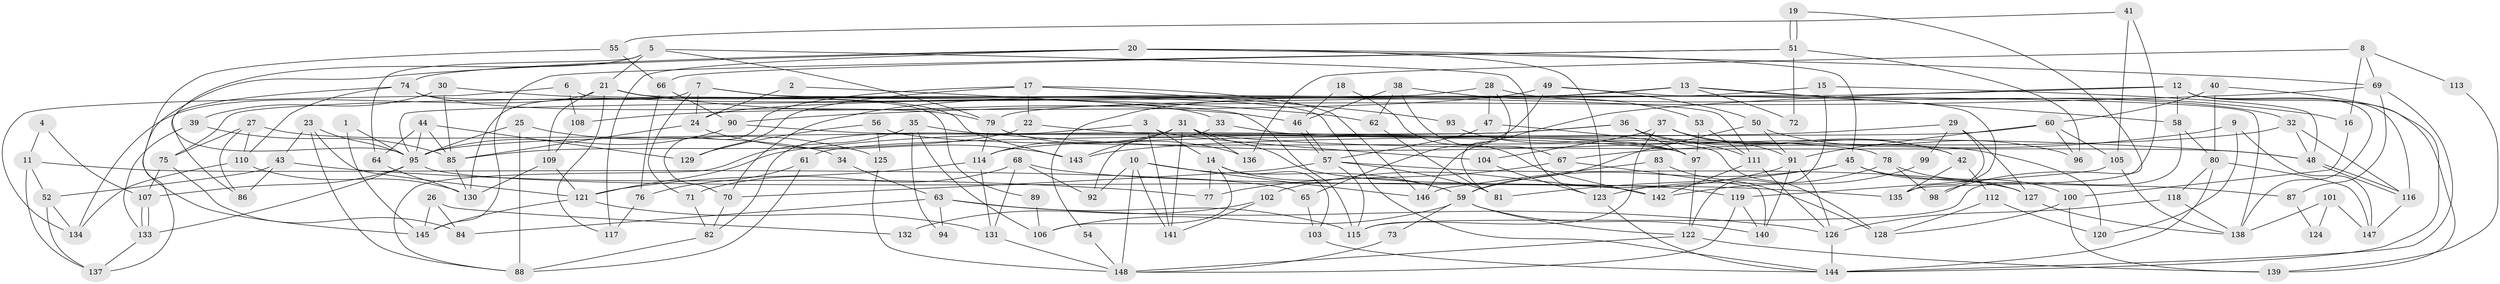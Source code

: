 // Generated by graph-tools (version 1.1) at 2025/14/03/09/25 04:14:57]
// undirected, 148 vertices, 296 edges
graph export_dot {
graph [start="1"]
  node [color=gray90,style=filled];
  1;
  2;
  3;
  4;
  5;
  6;
  7;
  8;
  9;
  10;
  11;
  12;
  13;
  14;
  15;
  16;
  17;
  18;
  19;
  20;
  21;
  22;
  23;
  24;
  25;
  26;
  27;
  28;
  29;
  30;
  31;
  32;
  33;
  34;
  35;
  36;
  37;
  38;
  39;
  40;
  41;
  42;
  43;
  44;
  45;
  46;
  47;
  48;
  49;
  50;
  51;
  52;
  53;
  54;
  55;
  56;
  57;
  58;
  59;
  60;
  61;
  62;
  63;
  64;
  65;
  66;
  67;
  68;
  69;
  70;
  71;
  72;
  73;
  74;
  75;
  76;
  77;
  78;
  79;
  80;
  81;
  82;
  83;
  84;
  85;
  86;
  87;
  88;
  89;
  90;
  91;
  92;
  93;
  94;
  95;
  96;
  97;
  98;
  99;
  100;
  101;
  102;
  103;
  104;
  105;
  106;
  107;
  108;
  109;
  110;
  111;
  112;
  113;
  114;
  115;
  116;
  117;
  118;
  119;
  120;
  121;
  122;
  123;
  124;
  125;
  126;
  127;
  128;
  129;
  130;
  131;
  132;
  133;
  134;
  135;
  136;
  137;
  138;
  139;
  140;
  141;
  142;
  143;
  144;
  145;
  146;
  147;
  148;
  1 -- 95;
  1 -- 145;
  2 -- 115;
  2 -- 24;
  3 -- 104;
  3 -- 82;
  3 -- 14;
  3 -- 141;
  4 -- 107;
  4 -- 11;
  5 -- 21;
  5 -- 64;
  5 -- 79;
  5 -- 95;
  5 -- 123;
  6 -- 134;
  6 -- 138;
  6 -- 108;
  7 -- 24;
  7 -- 144;
  7 -- 33;
  7 -- 71;
  7 -- 130;
  8 -- 69;
  8 -- 136;
  8 -- 16;
  8 -- 113;
  9 -- 147;
  9 -- 120;
  9 -- 67;
  10 -- 141;
  10 -- 59;
  10 -- 92;
  10 -- 146;
  10 -- 148;
  11 -- 52;
  11 -- 137;
  11 -- 65;
  12 -- 139;
  12 -- 95;
  12 -- 58;
  12 -- 116;
  12 -- 138;
  12 -- 146;
  13 -- 70;
  13 -- 24;
  13 -- 16;
  13 -- 54;
  13 -- 58;
  13 -- 72;
  14 -- 59;
  14 -- 77;
  14 -- 103;
  14 -- 106;
  15 -- 48;
  15 -- 79;
  15 -- 122;
  16 -- 100;
  17 -- 22;
  17 -- 146;
  17 -- 70;
  17 -- 93;
  17 -- 129;
  18 -- 142;
  18 -- 46;
  19 -- 98;
  19 -- 51;
  19 -- 51;
  20 -- 74;
  20 -- 123;
  20 -- 45;
  20 -- 69;
  20 -- 117;
  20 -- 137;
  21 -- 109;
  21 -- 111;
  21 -- 46;
  21 -- 117;
  21 -- 134;
  21 -- 143;
  22 -- 85;
  22 -- 78;
  23 -- 121;
  23 -- 95;
  23 -- 43;
  23 -- 88;
  24 -- 143;
  24 -- 85;
  25 -- 88;
  25 -- 95;
  25 -- 125;
  26 -- 145;
  26 -- 84;
  26 -- 132;
  27 -- 75;
  27 -- 110;
  27 -- 34;
  27 -- 86;
  28 -- 32;
  28 -- 81;
  28 -- 47;
  28 -- 75;
  29 -- 127;
  29 -- 143;
  29 -- 99;
  29 -- 135;
  30 -- 62;
  30 -- 39;
  30 -- 85;
  31 -- 114;
  31 -- 48;
  31 -- 119;
  31 -- 136;
  31 -- 141;
  31 -- 143;
  32 -- 116;
  32 -- 48;
  32 -- 121;
  33 -- 92;
  33 -- 97;
  34 -- 63;
  35 -- 88;
  35 -- 106;
  35 -- 48;
  35 -- 94;
  36 -- 111;
  36 -- 97;
  36 -- 42;
  36 -- 61;
  36 -- 95;
  37 -- 42;
  37 -- 91;
  37 -- 104;
  37 -- 115;
  38 -- 46;
  38 -- 67;
  38 -- 53;
  38 -- 62;
  39 -- 85;
  39 -- 133;
  40 -- 80;
  40 -- 144;
  40 -- 60;
  41 -- 135;
  41 -- 105;
  41 -- 55;
  42 -- 135;
  42 -- 112;
  43 -- 86;
  43 -- 52;
  43 -- 77;
  44 -- 95;
  44 -- 85;
  44 -- 64;
  44 -- 129;
  45 -- 127;
  45 -- 59;
  45 -- 81;
  45 -- 87;
  46 -- 57;
  46 -- 57;
  47 -- 57;
  47 -- 128;
  48 -- 116;
  48 -- 116;
  49 -- 65;
  49 -- 50;
  49 -- 98;
  49 -- 108;
  50 -- 59;
  50 -- 96;
  50 -- 91;
  51 -- 145;
  51 -- 66;
  51 -- 72;
  51 -- 96;
  52 -- 137;
  52 -- 134;
  53 -- 97;
  53 -- 111;
  54 -- 148;
  55 -- 66;
  55 -- 145;
  56 -- 125;
  56 -- 129;
  56 -- 120;
  57 -- 115;
  57 -- 70;
  57 -- 81;
  57 -- 127;
  58 -- 80;
  58 -- 115;
  59 -- 140;
  59 -- 73;
  59 -- 106;
  59 -- 122;
  60 -- 91;
  60 -- 96;
  60 -- 105;
  60 -- 114;
  61 -- 76;
  61 -- 88;
  62 -- 81;
  63 -- 115;
  63 -- 126;
  63 -- 84;
  63 -- 94;
  64 -- 130;
  65 -- 103;
  66 -- 90;
  66 -- 76;
  67 -- 77;
  67 -- 140;
  68 -- 71;
  68 -- 131;
  68 -- 92;
  68 -- 135;
  69 -- 90;
  69 -- 87;
  69 -- 144;
  70 -- 82;
  71 -- 82;
  73 -- 148;
  74 -- 79;
  74 -- 110;
  74 -- 86;
  74 -- 89;
  75 -- 107;
  75 -- 84;
  76 -- 117;
  78 -- 123;
  78 -- 100;
  78 -- 98;
  79 -- 114;
  79 -- 136;
  80 -- 144;
  80 -- 118;
  80 -- 147;
  82 -- 88;
  83 -- 142;
  83 -- 146;
  83 -- 128;
  85 -- 130;
  87 -- 124;
  89 -- 106;
  90 -- 97;
  90 -- 95;
  91 -- 140;
  91 -- 102;
  91 -- 126;
  93 -- 97;
  95 -- 107;
  95 -- 133;
  95 -- 142;
  97 -- 122;
  99 -- 142;
  100 -- 128;
  100 -- 139;
  101 -- 138;
  101 -- 147;
  101 -- 124;
  102 -- 141;
  102 -- 132;
  103 -- 144;
  104 -- 123;
  105 -- 119;
  105 -- 138;
  107 -- 133;
  107 -- 133;
  108 -- 109;
  109 -- 121;
  109 -- 130;
  110 -- 134;
  110 -- 130;
  111 -- 126;
  111 -- 142;
  112 -- 128;
  112 -- 120;
  113 -- 139;
  114 -- 121;
  114 -- 131;
  116 -- 147;
  118 -- 138;
  118 -- 126;
  119 -- 148;
  119 -- 140;
  121 -- 131;
  121 -- 145;
  122 -- 139;
  122 -- 148;
  123 -- 144;
  125 -- 148;
  126 -- 144;
  127 -- 138;
  131 -- 148;
  133 -- 137;
}
